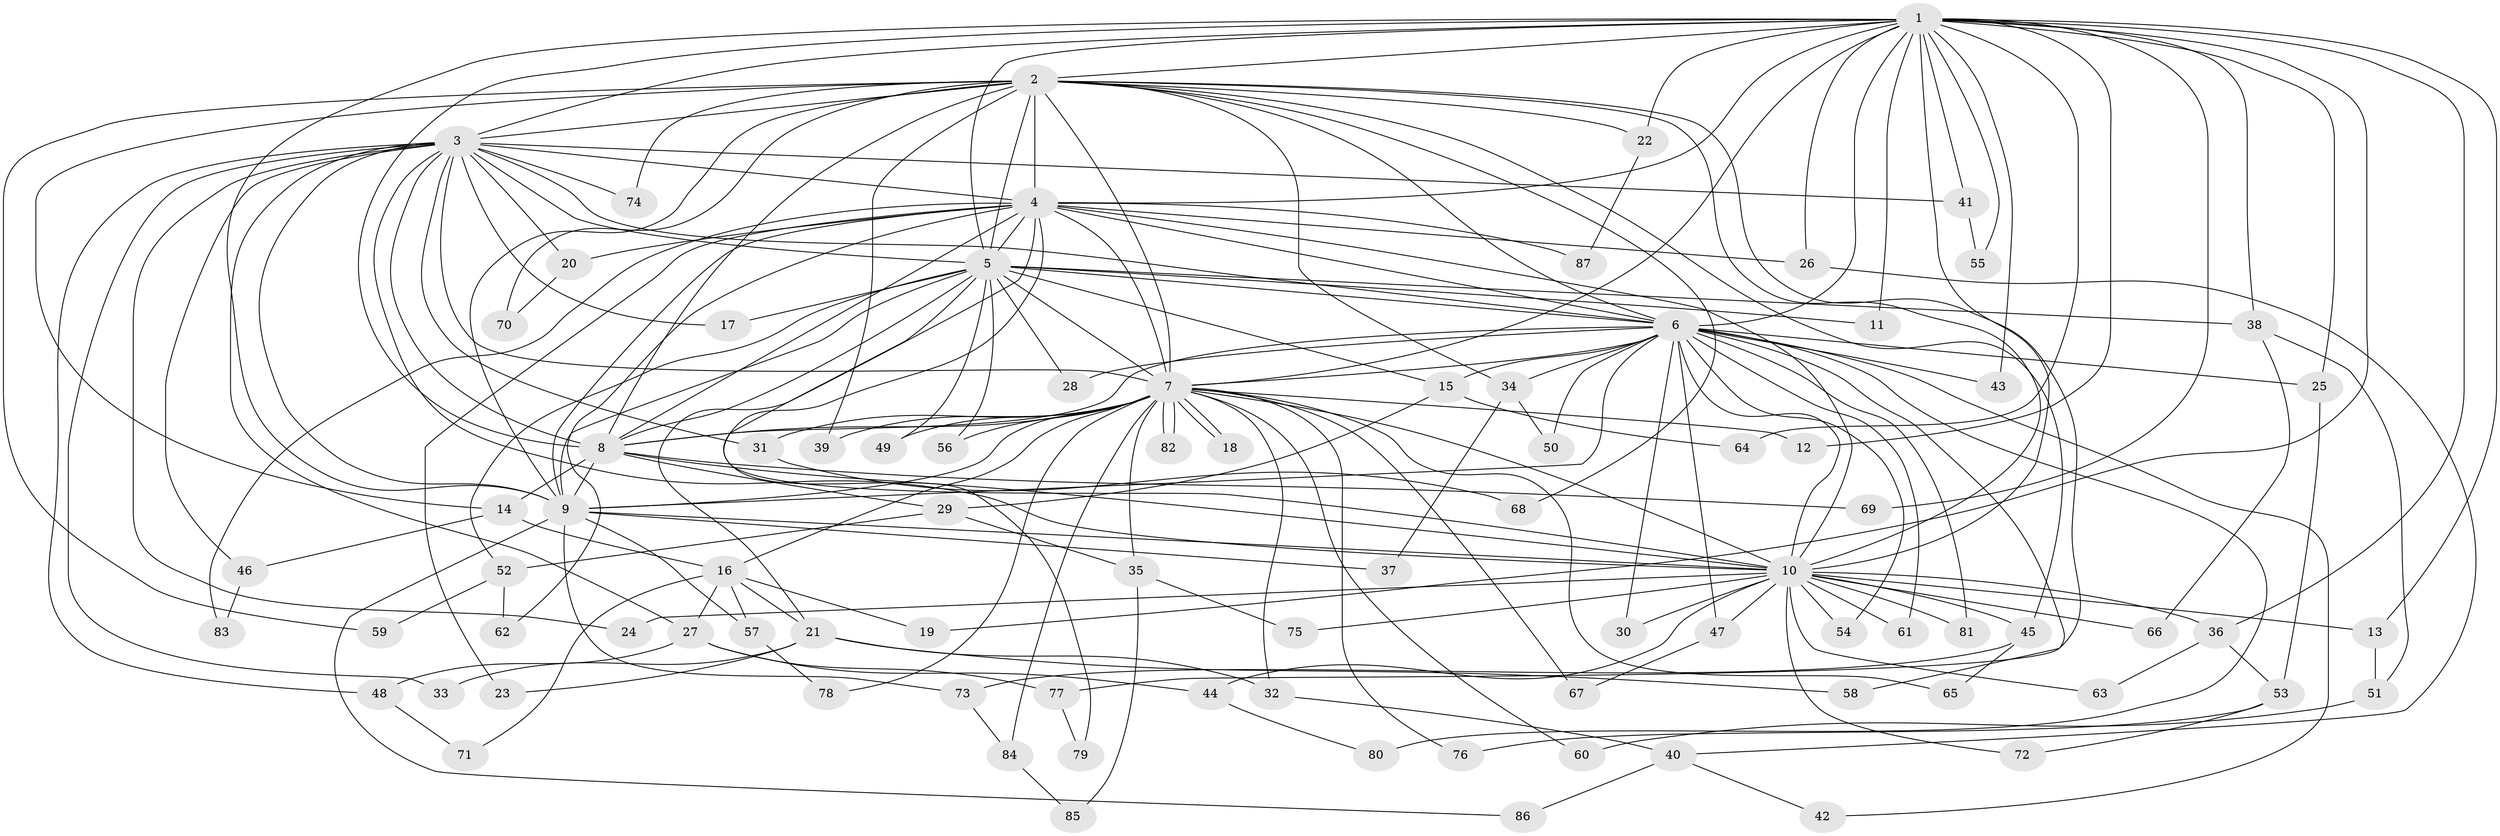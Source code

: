 // Generated by graph-tools (version 1.1) at 2025/35/03/09/25 02:35:07]
// undirected, 87 vertices, 199 edges
graph export_dot {
graph [start="1"]
  node [color=gray90,style=filled];
  1;
  2;
  3;
  4;
  5;
  6;
  7;
  8;
  9;
  10;
  11;
  12;
  13;
  14;
  15;
  16;
  17;
  18;
  19;
  20;
  21;
  22;
  23;
  24;
  25;
  26;
  27;
  28;
  29;
  30;
  31;
  32;
  33;
  34;
  35;
  36;
  37;
  38;
  39;
  40;
  41;
  42;
  43;
  44;
  45;
  46;
  47;
  48;
  49;
  50;
  51;
  52;
  53;
  54;
  55;
  56;
  57;
  58;
  59;
  60;
  61;
  62;
  63;
  64;
  65;
  66;
  67;
  68;
  69;
  70;
  71;
  72;
  73;
  74;
  75;
  76;
  77;
  78;
  79;
  80;
  81;
  82;
  83;
  84;
  85;
  86;
  87;
  1 -- 2;
  1 -- 3;
  1 -- 4;
  1 -- 5;
  1 -- 6;
  1 -- 7;
  1 -- 8;
  1 -- 9;
  1 -- 10;
  1 -- 11;
  1 -- 12;
  1 -- 13;
  1 -- 19;
  1 -- 22;
  1 -- 25;
  1 -- 26;
  1 -- 36;
  1 -- 38;
  1 -- 41;
  1 -- 43;
  1 -- 55;
  1 -- 64;
  1 -- 69;
  2 -- 3;
  2 -- 4;
  2 -- 5;
  2 -- 6;
  2 -- 7;
  2 -- 8;
  2 -- 9;
  2 -- 10;
  2 -- 14;
  2 -- 22;
  2 -- 34;
  2 -- 39;
  2 -- 45;
  2 -- 59;
  2 -- 68;
  2 -- 70;
  2 -- 74;
  2 -- 77;
  3 -- 4;
  3 -- 5;
  3 -- 6;
  3 -- 7;
  3 -- 8;
  3 -- 9;
  3 -- 10;
  3 -- 17;
  3 -- 20;
  3 -- 24;
  3 -- 27;
  3 -- 31;
  3 -- 33;
  3 -- 41;
  3 -- 46;
  3 -- 48;
  3 -- 74;
  4 -- 5;
  4 -- 6;
  4 -- 7;
  4 -- 8;
  4 -- 9;
  4 -- 10;
  4 -- 20;
  4 -- 21;
  4 -- 23;
  4 -- 26;
  4 -- 62;
  4 -- 79;
  4 -- 83;
  4 -- 87;
  5 -- 6;
  5 -- 7;
  5 -- 8;
  5 -- 9;
  5 -- 10;
  5 -- 11;
  5 -- 15;
  5 -- 17;
  5 -- 28;
  5 -- 38;
  5 -- 49;
  5 -- 52;
  5 -- 56;
  6 -- 7;
  6 -- 8;
  6 -- 9;
  6 -- 10;
  6 -- 15;
  6 -- 25;
  6 -- 28;
  6 -- 30;
  6 -- 34;
  6 -- 42;
  6 -- 43;
  6 -- 47;
  6 -- 50;
  6 -- 54;
  6 -- 58;
  6 -- 61;
  6 -- 80;
  6 -- 81;
  7 -- 8;
  7 -- 9;
  7 -- 10;
  7 -- 12;
  7 -- 16;
  7 -- 18;
  7 -- 18;
  7 -- 31;
  7 -- 32;
  7 -- 35;
  7 -- 39;
  7 -- 49;
  7 -- 56;
  7 -- 60;
  7 -- 65;
  7 -- 67;
  7 -- 76;
  7 -- 78;
  7 -- 82;
  7 -- 82;
  7 -- 84;
  8 -- 9;
  8 -- 10;
  8 -- 14;
  8 -- 29;
  8 -- 69;
  9 -- 10;
  9 -- 37;
  9 -- 57;
  9 -- 73;
  9 -- 86;
  10 -- 13;
  10 -- 24;
  10 -- 30;
  10 -- 36;
  10 -- 44;
  10 -- 45;
  10 -- 47;
  10 -- 54;
  10 -- 61;
  10 -- 63;
  10 -- 66;
  10 -- 72;
  10 -- 75;
  10 -- 81;
  13 -- 51;
  14 -- 16;
  14 -- 46;
  15 -- 29;
  15 -- 64;
  16 -- 19;
  16 -- 21;
  16 -- 27;
  16 -- 57;
  16 -- 71;
  20 -- 70;
  21 -- 23;
  21 -- 32;
  21 -- 33;
  21 -- 58;
  22 -- 87;
  25 -- 53;
  26 -- 40;
  27 -- 44;
  27 -- 48;
  27 -- 77;
  29 -- 35;
  29 -- 52;
  31 -- 68;
  32 -- 40;
  34 -- 37;
  34 -- 50;
  35 -- 75;
  35 -- 85;
  36 -- 53;
  36 -- 63;
  38 -- 51;
  38 -- 66;
  40 -- 42;
  40 -- 86;
  41 -- 55;
  44 -- 80;
  45 -- 65;
  45 -- 73;
  46 -- 83;
  47 -- 67;
  48 -- 71;
  51 -- 60;
  52 -- 59;
  52 -- 62;
  53 -- 72;
  53 -- 76;
  57 -- 78;
  73 -- 84;
  77 -- 79;
  84 -- 85;
}
